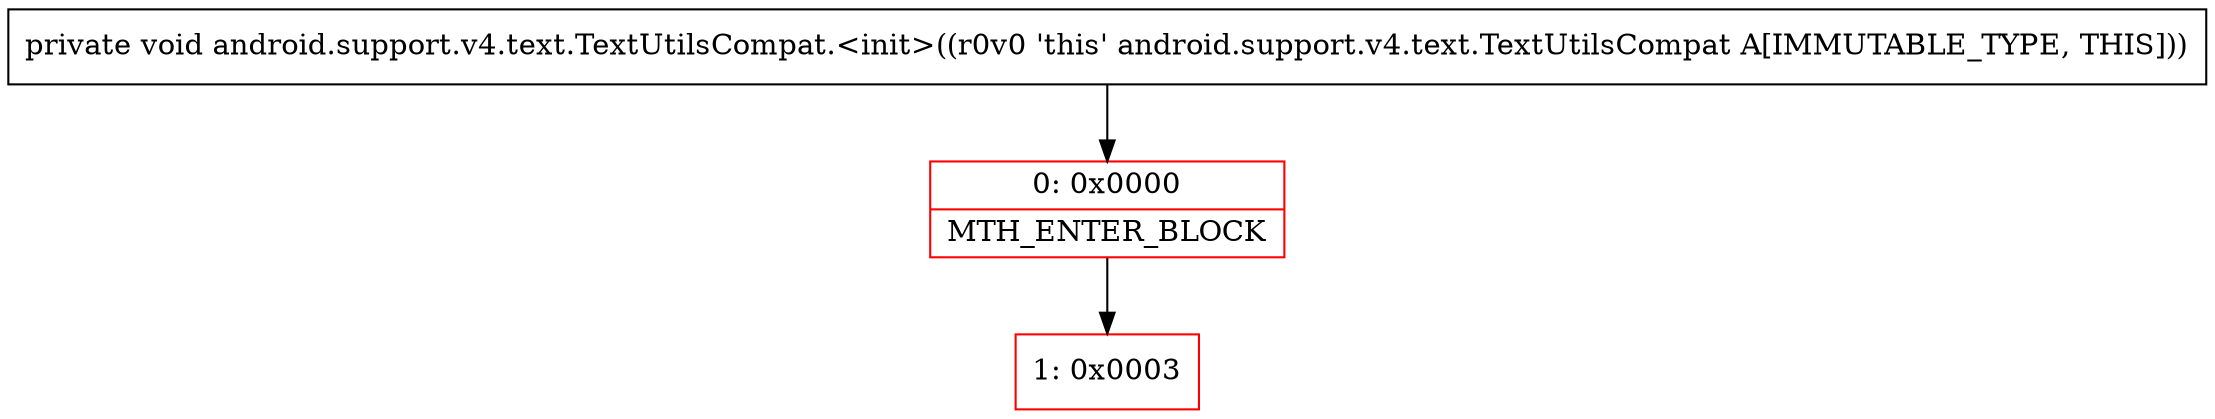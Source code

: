 digraph "CFG forandroid.support.v4.text.TextUtilsCompat.\<init\>()V" {
subgraph cluster_Region_1638315809 {
label = "R(0)";
node [shape=record,color=blue];
}
Node_0 [shape=record,color=red,label="{0\:\ 0x0000|MTH_ENTER_BLOCK\l}"];
Node_1 [shape=record,color=red,label="{1\:\ 0x0003}"];
MethodNode[shape=record,label="{private void android.support.v4.text.TextUtilsCompat.\<init\>((r0v0 'this' android.support.v4.text.TextUtilsCompat A[IMMUTABLE_TYPE, THIS])) }"];
MethodNode -> Node_0;
Node_0 -> Node_1;
}

